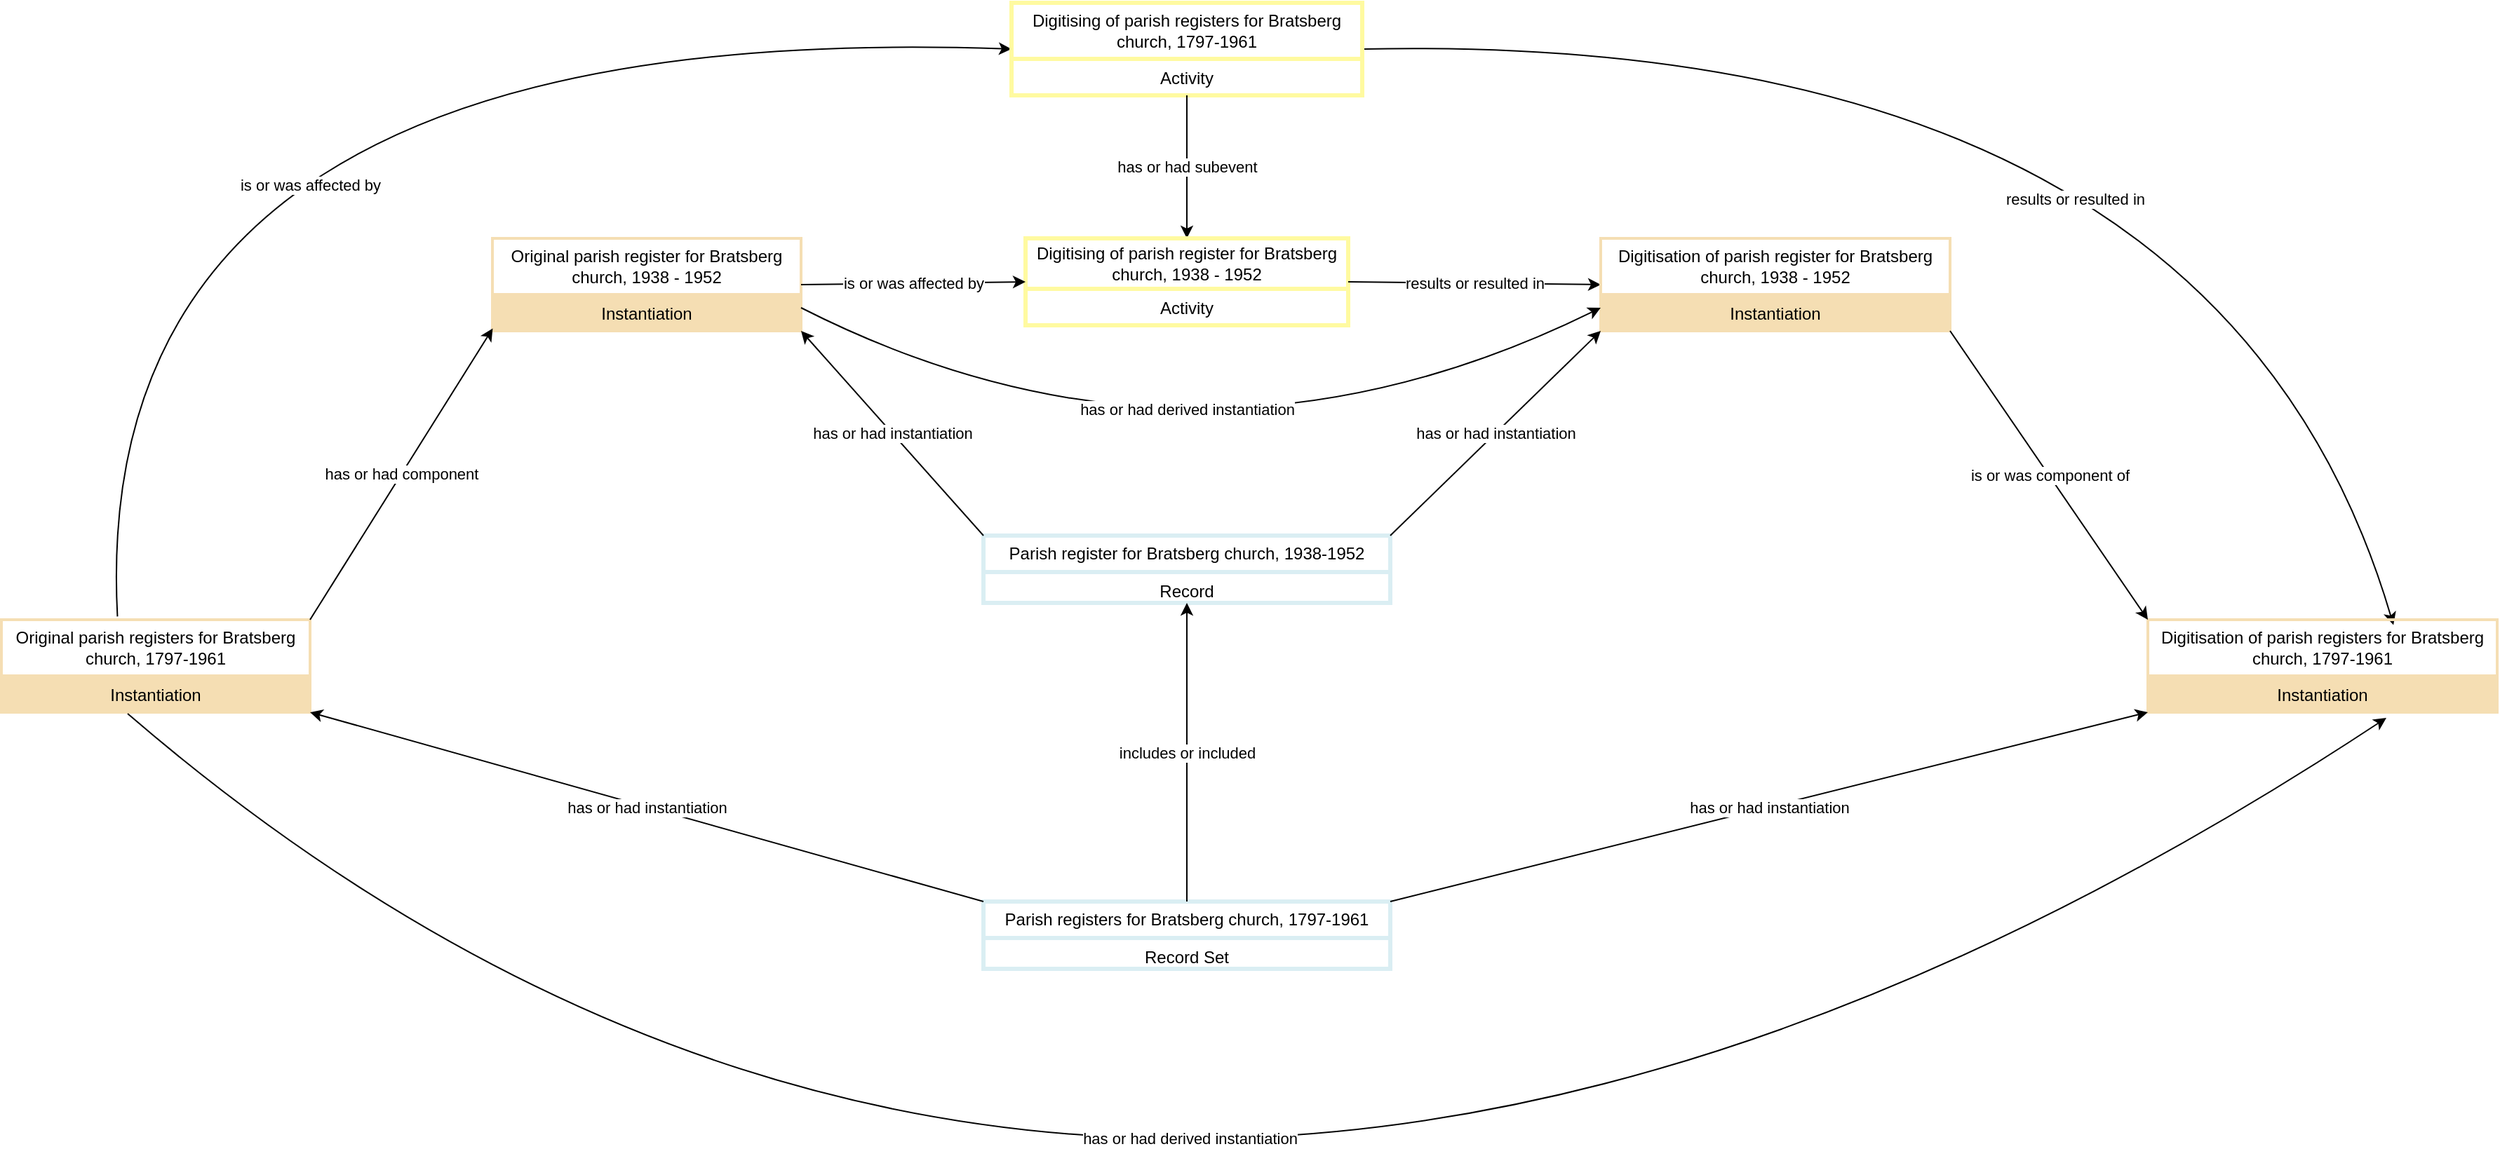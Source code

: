 <mxfile version="28.2.1">
  <diagram name="Page-1" id="9dDk0zf2ElysKSQKNrrg">
    <mxGraphModel dx="1450" dy="943" grid="1" gridSize="10" guides="1" tooltips="1" connect="1" arrows="1" fold="1" page="1" pageScale="1" pageWidth="3300" pageHeight="2339" math="0" shadow="0">
      <root>
        <mxCell id="0" />
        <mxCell id="1" parent="0" />
        <mxCell id="KS-wqAkKazjO4-zXT2j7-7" value="Parish registers for Bratsberg church, 1797-1961" style="swimlane;fontStyle=0;childLayout=stackLayout;horizontal=1;startSize=26;strokeColor=#DAEEF3;strokeWidth=3;fillColor=none;horizontalStack=0;resizeParent=1;resizeParentMax=0;resizeLast=0;collapsible=1;marginBottom=0;whiteSpace=wrap;html=1;" parent="1" vertex="1">
          <mxGeometry x="830" y="711" width="290" height="48" as="geometry" />
        </mxCell>
        <mxCell id="KS-wqAkKazjO4-zXT2j7-8" value="Record Set" style="text;strokeColor=#DAEEF3;strokeWidth=3;fillColor=none;align=center;verticalAlign=top;spacingLeft=4;spacingRight=4;overflow=hidden;rotatable=0;points=[[0,0.5],[1,0.5]];portConstraint=eastwest;whiteSpace=wrap;html=1;" parent="KS-wqAkKazjO4-zXT2j7-7" vertex="1">
          <mxGeometry y="26" width="290" height="22" as="geometry" />
        </mxCell>
        <mxCell id="KS-wqAkKazjO4-zXT2j7-9" value="" style="endArrow=classic;html=1;rounded=0;exitX=0.376;exitY=-0.035;exitDx=0;exitDy=0;entryX=0;entryY=0.5;entryDx=0;entryDy=0;curved=1;exitPerimeter=0;" parent="1" source="KS-wqAkKazjO4-zXT2j7-14" target="HIHmw64CFz3xZAufGdiX-3" edge="1">
          <mxGeometry relative="1" as="geometry">
            <mxPoint x="170.0" y="358" as="sourcePoint" />
            <mxPoint x="540.0" y="110" as="targetPoint" />
            <Array as="points">
              <mxPoint x="190" y="80" />
            </Array>
          </mxGeometry>
        </mxCell>
        <mxCell id="KS-wqAkKazjO4-zXT2j7-10" value="is or was affected by" style="edgeLabel;resizable=0;html=1;;align=center;verticalAlign=middle;" parent="KS-wqAkKazjO4-zXT2j7-9" connectable="0" vertex="1">
          <mxGeometry relative="1" as="geometry">
            <mxPoint x="44" y="116" as="offset" />
          </mxGeometry>
        </mxCell>
        <mxCell id="KS-wqAkKazjO4-zXT2j7-11" value="" style="endArrow=classic;html=1;rounded=0;entryX=0.703;entryY=0.056;entryDx=0;entryDy=0;exitX=1;exitY=0.5;exitDx=0;exitDy=0;curved=1;entryPerimeter=0;" parent="1" source="HIHmw64CFz3xZAufGdiX-3" target="KS-wqAkKazjO4-zXT2j7-20" edge="1">
          <mxGeometry relative="1" as="geometry">
            <mxPoint x="1580.0" y="-100.0" as="sourcePoint" />
            <mxPoint x="1950" y="274" as="targetPoint" />
            <Array as="points">
              <mxPoint x="1710" y="90" />
            </Array>
          </mxGeometry>
        </mxCell>
        <mxCell id="KS-wqAkKazjO4-zXT2j7-12" value="results or resulted in" style="edgeLabel;resizable=0;html=1;;align=center;verticalAlign=middle;" parent="KS-wqAkKazjO4-zXT2j7-11" connectable="0" vertex="1">
          <mxGeometry relative="1" as="geometry">
            <mxPoint x="-18" y="118" as="offset" />
          </mxGeometry>
        </mxCell>
        <mxCell id="KS-wqAkKazjO4-zXT2j7-14" value="Original parish registers for Bratsberg church, 1797-1961" style="swimlane;fontStyle=0;childLayout=stackLayout;horizontal=1;startSize=40;strokeColor=#F5DEB3;strokeWidth=2;fillColor=none;horizontalStack=0;resizeParent=1;resizeParentMax=0;resizeLast=0;collapsible=1;marginBottom=0;whiteSpace=wrap;html=1;" parent="1" vertex="1">
          <mxGeometry x="130" y="510" width="220" height="66" as="geometry" />
        </mxCell>
        <mxCell id="KS-wqAkKazjO4-zXT2j7-15" value="Instantiation&lt;div&gt;&lt;br&gt;&lt;/div&gt;" style="text;strokeColor=#F5DEB3;strokeWidth=2;fillColor=#F5DEB3;align=center;verticalAlign=top;spacingLeft=4;spacingRight=4;overflow=hidden;rotatable=0;points=[[0,0.5],[1,0.5]];portConstraint=eastwest;whiteSpace=wrap;html=1;" parent="KS-wqAkKazjO4-zXT2j7-14" vertex="1">
          <mxGeometry y="40" width="220" height="26" as="geometry" />
        </mxCell>
        <mxCell id="KS-wqAkKazjO4-zXT2j7-17" value="" style="endArrow=classic;html=1;rounded=0;entryX=1;entryY=1;entryDx=0;entryDy=0;exitX=0;exitY=0;exitDx=0;exitDy=0;" parent="1" source="KS-wqAkKazjO4-zXT2j7-7" target="KS-wqAkKazjO4-zXT2j7-14" edge="1">
          <mxGeometry relative="1" as="geometry">
            <mxPoint x="730" y="130" as="sourcePoint" />
            <mxPoint x="920" y="130" as="targetPoint" />
          </mxGeometry>
        </mxCell>
        <mxCell id="KS-wqAkKazjO4-zXT2j7-18" value="has or had instantiation" style="edgeLabel;resizable=0;html=1;;align=center;verticalAlign=middle;" parent="KS-wqAkKazjO4-zXT2j7-17" connectable="0" vertex="1">
          <mxGeometry relative="1" as="geometry" />
        </mxCell>
        <mxCell id="KS-wqAkKazjO4-zXT2j7-20" value="Digitisation of parish registers for Bratsberg church, 1797-1961" style="swimlane;fontStyle=0;childLayout=stackLayout;horizontal=1;startSize=40;strokeColor=#F5DEB3;strokeWidth=2;fillColor=none;horizontalStack=0;resizeParent=1;resizeParentMax=0;resizeLast=0;collapsible=1;marginBottom=0;whiteSpace=wrap;html=1;" parent="1" vertex="1">
          <mxGeometry x="1660" y="510" width="249" height="66" as="geometry" />
        </mxCell>
        <mxCell id="KS-wqAkKazjO4-zXT2j7-21" value="Instantiation&lt;div&gt;&lt;br&gt;&lt;/div&gt;" style="text;strokeColor=#F5DEB3;strokeWidth=2;fillColor=#F5DEB3;align=center;verticalAlign=top;spacingLeft=4;spacingRight=4;overflow=hidden;rotatable=0;points=[[0,0.5],[1,0.5]];portConstraint=eastwest;whiteSpace=wrap;html=1;" parent="KS-wqAkKazjO4-zXT2j7-20" vertex="1">
          <mxGeometry y="40" width="249" height="26" as="geometry" />
        </mxCell>
        <mxCell id="HIHmw64CFz3xZAufGdiX-1" value="" style="endArrow=classic;html=1;rounded=0;entryX=0;entryY=1;entryDx=0;entryDy=0;exitX=1;exitY=0;exitDx=0;exitDy=0;" parent="1" source="KS-wqAkKazjO4-zXT2j7-7" target="KS-wqAkKazjO4-zXT2j7-20" edge="1">
          <mxGeometry relative="1" as="geometry">
            <mxPoint x="915" y="702.986" as="sourcePoint" />
            <mxPoint x="1258.045" y="572.002" as="targetPoint" />
          </mxGeometry>
        </mxCell>
        <mxCell id="HIHmw64CFz3xZAufGdiX-2" value="has or had instantiation" style="edgeLabel;resizable=0;html=1;;align=center;verticalAlign=middle;" parent="HIHmw64CFz3xZAufGdiX-1" connectable="0" vertex="1">
          <mxGeometry relative="1" as="geometry" />
        </mxCell>
        <mxCell id="HIHmw64CFz3xZAufGdiX-3" value="Digitising of parish registers for Bratsberg church, 1797-1961" style="swimlane;fontStyle=0;childLayout=stackLayout;horizontal=1;startSize=40;strokeColor=#FFFAA0;strokeWidth=3;fillColor=none;horizontalStack=0;resizeParent=1;resizeParentMax=0;resizeLast=0;collapsible=1;marginBottom=0;whiteSpace=wrap;html=1;" parent="1" vertex="1">
          <mxGeometry x="850" y="70" width="250" height="66" as="geometry" />
        </mxCell>
        <mxCell id="HIHmw64CFz3xZAufGdiX-4" value="Activity" style="text;strokeColor=#FFFAA0;strokeWidth=3;fillColor=#FFFFFF;align=center;verticalAlign=top;spacingLeft=4;spacingRight=4;overflow=hidden;rotatable=0;points=[[0,0.5],[1,0.5]];portConstraint=eastwest;whiteSpace=wrap;html=1;" parent="HIHmw64CFz3xZAufGdiX-3" vertex="1">
          <mxGeometry y="40" width="250" height="26" as="geometry" />
        </mxCell>
        <mxCell id="HIHmw64CFz3xZAufGdiX-5" value="" style="endArrow=classic;html=1;rounded=0;exitX=0.5;exitY=1;exitDx=0;exitDy=0;" parent="1" source="HIHmw64CFz3xZAufGdiX-3" target="jHxaoRCW4uBXogkJU6WA-2" edge="1">
          <mxGeometry relative="1" as="geometry">
            <mxPoint x="1071.25" y="214" as="sourcePoint" />
            <mxPoint x="955" y="264" as="targetPoint" />
          </mxGeometry>
        </mxCell>
        <mxCell id="HIHmw64CFz3xZAufGdiX-6" value="has or had subevent" style="edgeLabel;resizable=0;html=1;;align=center;verticalAlign=middle;" parent="HIHmw64CFz3xZAufGdiX-5" connectable="0" vertex="1">
          <mxGeometry relative="1" as="geometry" />
        </mxCell>
        <mxCell id="HIHmw64CFz3xZAufGdiX-7" value="" style="endArrow=classic;html=1;rounded=0;curved=1;" parent="1" edge="1">
          <mxGeometry relative="1" as="geometry">
            <mxPoint x="220" y="577" as="sourcePoint" />
            <mxPoint x="1830" y="580" as="targetPoint" />
            <Array as="points">
              <mxPoint x="920" y="1180" />
            </Array>
          </mxGeometry>
        </mxCell>
        <mxCell id="HIHmw64CFz3xZAufGdiX-8" value="has or had derived instantiation" style="edgeLabel;resizable=0;html=1;;align=center;verticalAlign=middle;" parent="HIHmw64CFz3xZAufGdiX-7" connectable="0" vertex="1">
          <mxGeometry relative="1" as="geometry">
            <mxPoint x="-13" y="-255" as="offset" />
          </mxGeometry>
        </mxCell>
        <mxCell id="jHxaoRCW4uBXogkJU6WA-2" value="Digitising of parish register for Bratsberg church, 1938 - 1952" style="swimlane;fontStyle=0;childLayout=stackLayout;horizontal=1;startSize=36;strokeColor=#FFFAA0;strokeWidth=3;fillColor=none;horizontalStack=0;resizeParent=1;resizeParentMax=0;resizeLast=0;collapsible=1;marginBottom=0;whiteSpace=wrap;html=1;" vertex="1" parent="1">
          <mxGeometry x="860" y="238" width="230" height="62" as="geometry" />
        </mxCell>
        <mxCell id="jHxaoRCW4uBXogkJU6WA-3" value="Activity" style="text;strokeColor=#FFFAA0;strokeWidth=3;fillColor=none;align=center;verticalAlign=top;spacingLeft=4;spacingRight=4;overflow=hidden;rotatable=0;points=[[0,0.5],[1,0.5]];portConstraint=eastwest;whiteSpace=wrap;html=1;" vertex="1" parent="jHxaoRCW4uBXogkJU6WA-2">
          <mxGeometry y="36" width="230" height="26" as="geometry" />
        </mxCell>
        <mxCell id="jHxaoRCW4uBXogkJU6WA-4" value="Original parish register for Bratsberg church, 1938 - 1952" style="swimlane;fontStyle=0;childLayout=stackLayout;horizontal=1;startSize=40;strokeColor=#F5DEB3;strokeWidth=2;fillColor=none;horizontalStack=0;resizeParent=1;resizeParentMax=0;resizeLast=0;collapsible=1;marginBottom=0;whiteSpace=wrap;html=1;" vertex="1" parent="1">
          <mxGeometry x="480" y="238" width="220" height="66" as="geometry" />
        </mxCell>
        <mxCell id="jHxaoRCW4uBXogkJU6WA-5" value="Instantiation&lt;div&gt;&lt;br&gt;&lt;/div&gt;" style="text;strokeColor=#F5DEB3;strokeWidth=2;fillColor=#F5DEB3;align=center;verticalAlign=top;spacingLeft=4;spacingRight=4;overflow=hidden;rotatable=0;points=[[0,0.5],[1,0.5]];portConstraint=eastwest;whiteSpace=wrap;html=1;" vertex="1" parent="jHxaoRCW4uBXogkJU6WA-4">
          <mxGeometry y="40" width="220" height="26" as="geometry" />
        </mxCell>
        <mxCell id="jHxaoRCW4uBXogkJU6WA-6" value="" style="endArrow=classic;html=1;rounded=0;exitX=1;exitY=0.5;exitDx=0;exitDy=0;entryX=0;entryY=0.5;entryDx=0;entryDy=0;" edge="1" parent="1" source="jHxaoRCW4uBXogkJU6WA-4" target="jHxaoRCW4uBXogkJU6WA-2">
          <mxGeometry relative="1" as="geometry">
            <mxPoint x="320.0" y="510" as="sourcePoint" />
            <mxPoint x="690.0" y="262" as="targetPoint" />
          </mxGeometry>
        </mxCell>
        <mxCell id="jHxaoRCW4uBXogkJU6WA-7" value="is or was affected by" style="edgeLabel;resizable=0;html=1;;align=center;verticalAlign=middle;" connectable="0" vertex="1" parent="jHxaoRCW4uBXogkJU6WA-6">
          <mxGeometry relative="1" as="geometry" />
        </mxCell>
        <mxCell id="jHxaoRCW4uBXogkJU6WA-8" value="" style="endArrow=classic;html=1;rounded=0;entryX=0.001;entryY=0.932;entryDx=0;entryDy=0;entryPerimeter=0;exitX=1;exitY=0;exitDx=0;exitDy=0;" edge="1" parent="1" source="KS-wqAkKazjO4-zXT2j7-14" target="jHxaoRCW4uBXogkJU6WA-5">
          <mxGeometry relative="1" as="geometry">
            <mxPoint x="290" y="492" as="sourcePoint" />
            <mxPoint x="447" y="459" as="targetPoint" />
          </mxGeometry>
        </mxCell>
        <mxCell id="jHxaoRCW4uBXogkJU6WA-9" value="has or had component" style="edgeLabel;resizable=0;html=1;;align=center;verticalAlign=middle;" connectable="0" vertex="1" parent="jHxaoRCW4uBXogkJU6WA-8">
          <mxGeometry relative="1" as="geometry" />
        </mxCell>
        <mxCell id="jHxaoRCW4uBXogkJU6WA-10" value="" style="endArrow=classic;html=1;rounded=0;exitX=1;exitY=0.5;exitDx=0;exitDy=0;entryX=0;entryY=0.5;entryDx=0;entryDy=0;" edge="1" parent="1" source="jHxaoRCW4uBXogkJU6WA-2" target="jHxaoRCW4uBXogkJU6WA-12">
          <mxGeometry relative="1" as="geometry">
            <mxPoint x="1200.0" y="160.0" as="sourcePoint" />
            <mxPoint x="1250" y="340" as="targetPoint" />
          </mxGeometry>
        </mxCell>
        <mxCell id="jHxaoRCW4uBXogkJU6WA-11" value="results or resulted in" style="edgeLabel;resizable=0;html=1;;align=center;verticalAlign=middle;" connectable="0" vertex="1" parent="jHxaoRCW4uBXogkJU6WA-10">
          <mxGeometry relative="1" as="geometry" />
        </mxCell>
        <mxCell id="jHxaoRCW4uBXogkJU6WA-12" value="Digitisation of parish register for Bratsberg church, 1938 - 1952" style="swimlane;fontStyle=0;childLayout=stackLayout;horizontal=1;startSize=40;strokeColor=#F5DEB3;strokeWidth=2;fillColor=none;horizontalStack=0;resizeParent=1;resizeParentMax=0;resizeLast=0;collapsible=1;marginBottom=0;whiteSpace=wrap;html=1;" vertex="1" parent="1">
          <mxGeometry x="1270" y="238" width="249" height="66" as="geometry" />
        </mxCell>
        <mxCell id="jHxaoRCW4uBXogkJU6WA-13" value="Instantiation&lt;div&gt;&lt;br&gt;&lt;/div&gt;" style="text;strokeColor=#F5DEB3;strokeWidth=2;fillColor=#F5DEB3;align=center;verticalAlign=top;spacingLeft=4;spacingRight=4;overflow=hidden;rotatable=0;points=[[0,0.5],[1,0.5]];portConstraint=eastwest;whiteSpace=wrap;html=1;" vertex="1" parent="jHxaoRCW4uBXogkJU6WA-12">
          <mxGeometry y="40" width="249" height="26" as="geometry" />
        </mxCell>
        <mxCell id="jHxaoRCW4uBXogkJU6WA-16" value="" style="endArrow=classic;html=1;rounded=0;exitX=1;exitY=1;exitDx=0;exitDy=0;entryX=0;entryY=0;entryDx=0;entryDy=0;" edge="1" parent="1" source="jHxaoRCW4uBXogkJU6WA-12" target="KS-wqAkKazjO4-zXT2j7-20">
          <mxGeometry relative="1" as="geometry">
            <mxPoint x="1480" y="406" as="sourcePoint" />
            <mxPoint x="1640" y="477" as="targetPoint" />
          </mxGeometry>
        </mxCell>
        <mxCell id="jHxaoRCW4uBXogkJU6WA-17" value="is or was component of" style="edgeLabel;resizable=0;html=1;;align=center;verticalAlign=middle;" connectable="0" vertex="1" parent="jHxaoRCW4uBXogkJU6WA-16">
          <mxGeometry relative="1" as="geometry" />
        </mxCell>
        <mxCell id="jHxaoRCW4uBXogkJU6WA-18" value="Parish register for Bratsberg church, 1938-1952" style="swimlane;fontStyle=0;childLayout=stackLayout;horizontal=1;startSize=26;strokeColor=#DAEEF3;strokeWidth=3;fillColor=none;horizontalStack=0;resizeParent=1;resizeParentMax=0;resizeLast=0;collapsible=1;marginBottom=0;whiteSpace=wrap;html=1;" vertex="1" parent="1">
          <mxGeometry x="830" y="450" width="290" height="48" as="geometry" />
        </mxCell>
        <mxCell id="jHxaoRCW4uBXogkJU6WA-19" value="Record" style="text;strokeColor=#DAEEF3;strokeWidth=3;fillColor=none;align=center;verticalAlign=top;spacingLeft=4;spacingRight=4;overflow=hidden;rotatable=0;points=[[0,0.5],[1,0.5]];portConstraint=eastwest;whiteSpace=wrap;html=1;" vertex="1" parent="jHxaoRCW4uBXogkJU6WA-18">
          <mxGeometry y="26" width="290" height="22" as="geometry" />
        </mxCell>
        <mxCell id="jHxaoRCW4uBXogkJU6WA-20" value="" style="endArrow=classic;html=1;rounded=0;exitX=0.5;exitY=0;exitDx=0;exitDy=0;" edge="1" parent="1" source="KS-wqAkKazjO4-zXT2j7-7" target="jHxaoRCW4uBXogkJU6WA-19">
          <mxGeometry relative="1" as="geometry">
            <mxPoint x="700" y="698" as="sourcePoint" />
            <mxPoint x="830" y="490" as="targetPoint" />
          </mxGeometry>
        </mxCell>
        <mxCell id="jHxaoRCW4uBXogkJU6WA-21" value="includes or included" style="edgeLabel;resizable=0;html=1;;align=center;verticalAlign=middle;" connectable="0" vertex="1" parent="jHxaoRCW4uBXogkJU6WA-20">
          <mxGeometry relative="1" as="geometry" />
        </mxCell>
        <mxCell id="jHxaoRCW4uBXogkJU6WA-22" value="" style="endArrow=classic;html=1;rounded=0;entryX=1;entryY=1;entryDx=0;entryDy=0;exitX=0;exitY=0;exitDx=0;exitDy=0;" edge="1" parent="1" source="jHxaoRCW4uBXogkJU6WA-18" target="jHxaoRCW4uBXogkJU6WA-4">
          <mxGeometry relative="1" as="geometry">
            <mxPoint x="760" y="439" as="sourcePoint" />
            <mxPoint x="280" y="304" as="targetPoint" />
          </mxGeometry>
        </mxCell>
        <mxCell id="jHxaoRCW4uBXogkJU6WA-23" value="has or had instantiation" style="edgeLabel;resizable=0;html=1;;align=center;verticalAlign=middle;" connectable="0" vertex="1" parent="jHxaoRCW4uBXogkJU6WA-22">
          <mxGeometry relative="1" as="geometry" />
        </mxCell>
        <mxCell id="jHxaoRCW4uBXogkJU6WA-24" value="" style="endArrow=classic;html=1;rounded=0;entryX=0;entryY=1;entryDx=0;entryDy=0;exitX=1;exitY=0;exitDx=0;exitDy=0;" edge="1" parent="1" source="jHxaoRCW4uBXogkJU6WA-18" target="jHxaoRCW4uBXogkJU6WA-12">
          <mxGeometry relative="1" as="geometry">
            <mxPoint x="1300" y="556" as="sourcePoint" />
            <mxPoint x="1170" y="410" as="targetPoint" />
          </mxGeometry>
        </mxCell>
        <mxCell id="jHxaoRCW4uBXogkJU6WA-25" value="has or had instantiation" style="edgeLabel;resizable=0;html=1;;align=center;verticalAlign=middle;" connectable="0" vertex="1" parent="jHxaoRCW4uBXogkJU6WA-24">
          <mxGeometry relative="1" as="geometry" />
        </mxCell>
        <mxCell id="jHxaoRCW4uBXogkJU6WA-26" value="" style="endArrow=classic;html=1;rounded=0;entryX=0;entryY=0.75;entryDx=0;entryDy=0;curved=1;exitX=1;exitY=0.75;exitDx=0;exitDy=0;" edge="1" parent="1" source="jHxaoRCW4uBXogkJU6WA-4" target="jHxaoRCW4uBXogkJU6WA-12">
          <mxGeometry relative="1" as="geometry">
            <mxPoint x="910" y="390" as="sourcePoint" />
            <mxPoint x="1080" y="300" as="targetPoint" />
            <Array as="points">
              <mxPoint x="980" y="430" />
            </Array>
          </mxGeometry>
        </mxCell>
        <mxCell id="jHxaoRCW4uBXogkJU6WA-27" value="has or had derived instantiation" style="edgeLabel;resizable=0;html=1;;align=center;verticalAlign=middle;" connectable="0" vertex="1" parent="jHxaoRCW4uBXogkJU6WA-26">
          <mxGeometry relative="1" as="geometry">
            <mxPoint x="-9" y="-68" as="offset" />
          </mxGeometry>
        </mxCell>
      </root>
    </mxGraphModel>
  </diagram>
</mxfile>
